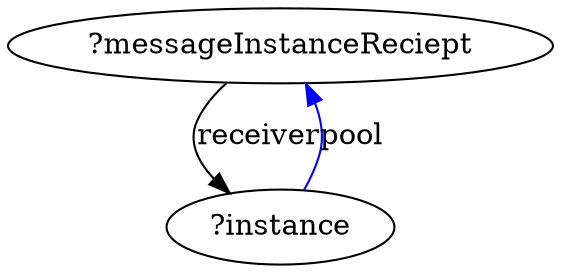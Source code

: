 digraph acceptEventAction_AndIgnore {
	"?messageInstanceReciept" -> "?instance" [label="receiver"]
	"?instance" -> "?messageInstanceReciept" [label="pool", color="blue"]
}
